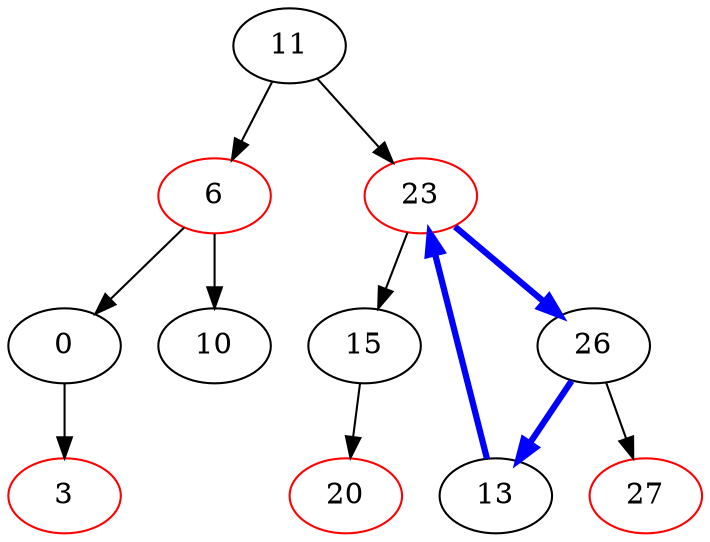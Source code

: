 digraph {
# Loop detected
#    0:BLACK
#      3:RED
#  6:RED
#    10:BLACK
#11:BLACK
#    15:BLACK
#      20:RED
#  23:RED
#      13:BLACK
#        23:RED CYCLE
#    26:BLACK
#      27:RED

11 [color="black"]
6 [color="red"]
23 [color="red"]
11 -> 6
11 -> 23


0 [color="black"]
10 [color="black"]
6 -> 0
6 -> 10

3 [color="red"]
0 -> 3

15 [color="black"]
26 [color="black"]
23 -> 15
23 -> 26 [color="blue", penwidth=3]

20 [color="red"]
15 -> 20


13 [color="black"]
27  [color="red"]
26 -> 13 [color="blue", penwidth=3]
26 -> 27

13 -> 23 [color="blue", penwidth=3]
}
